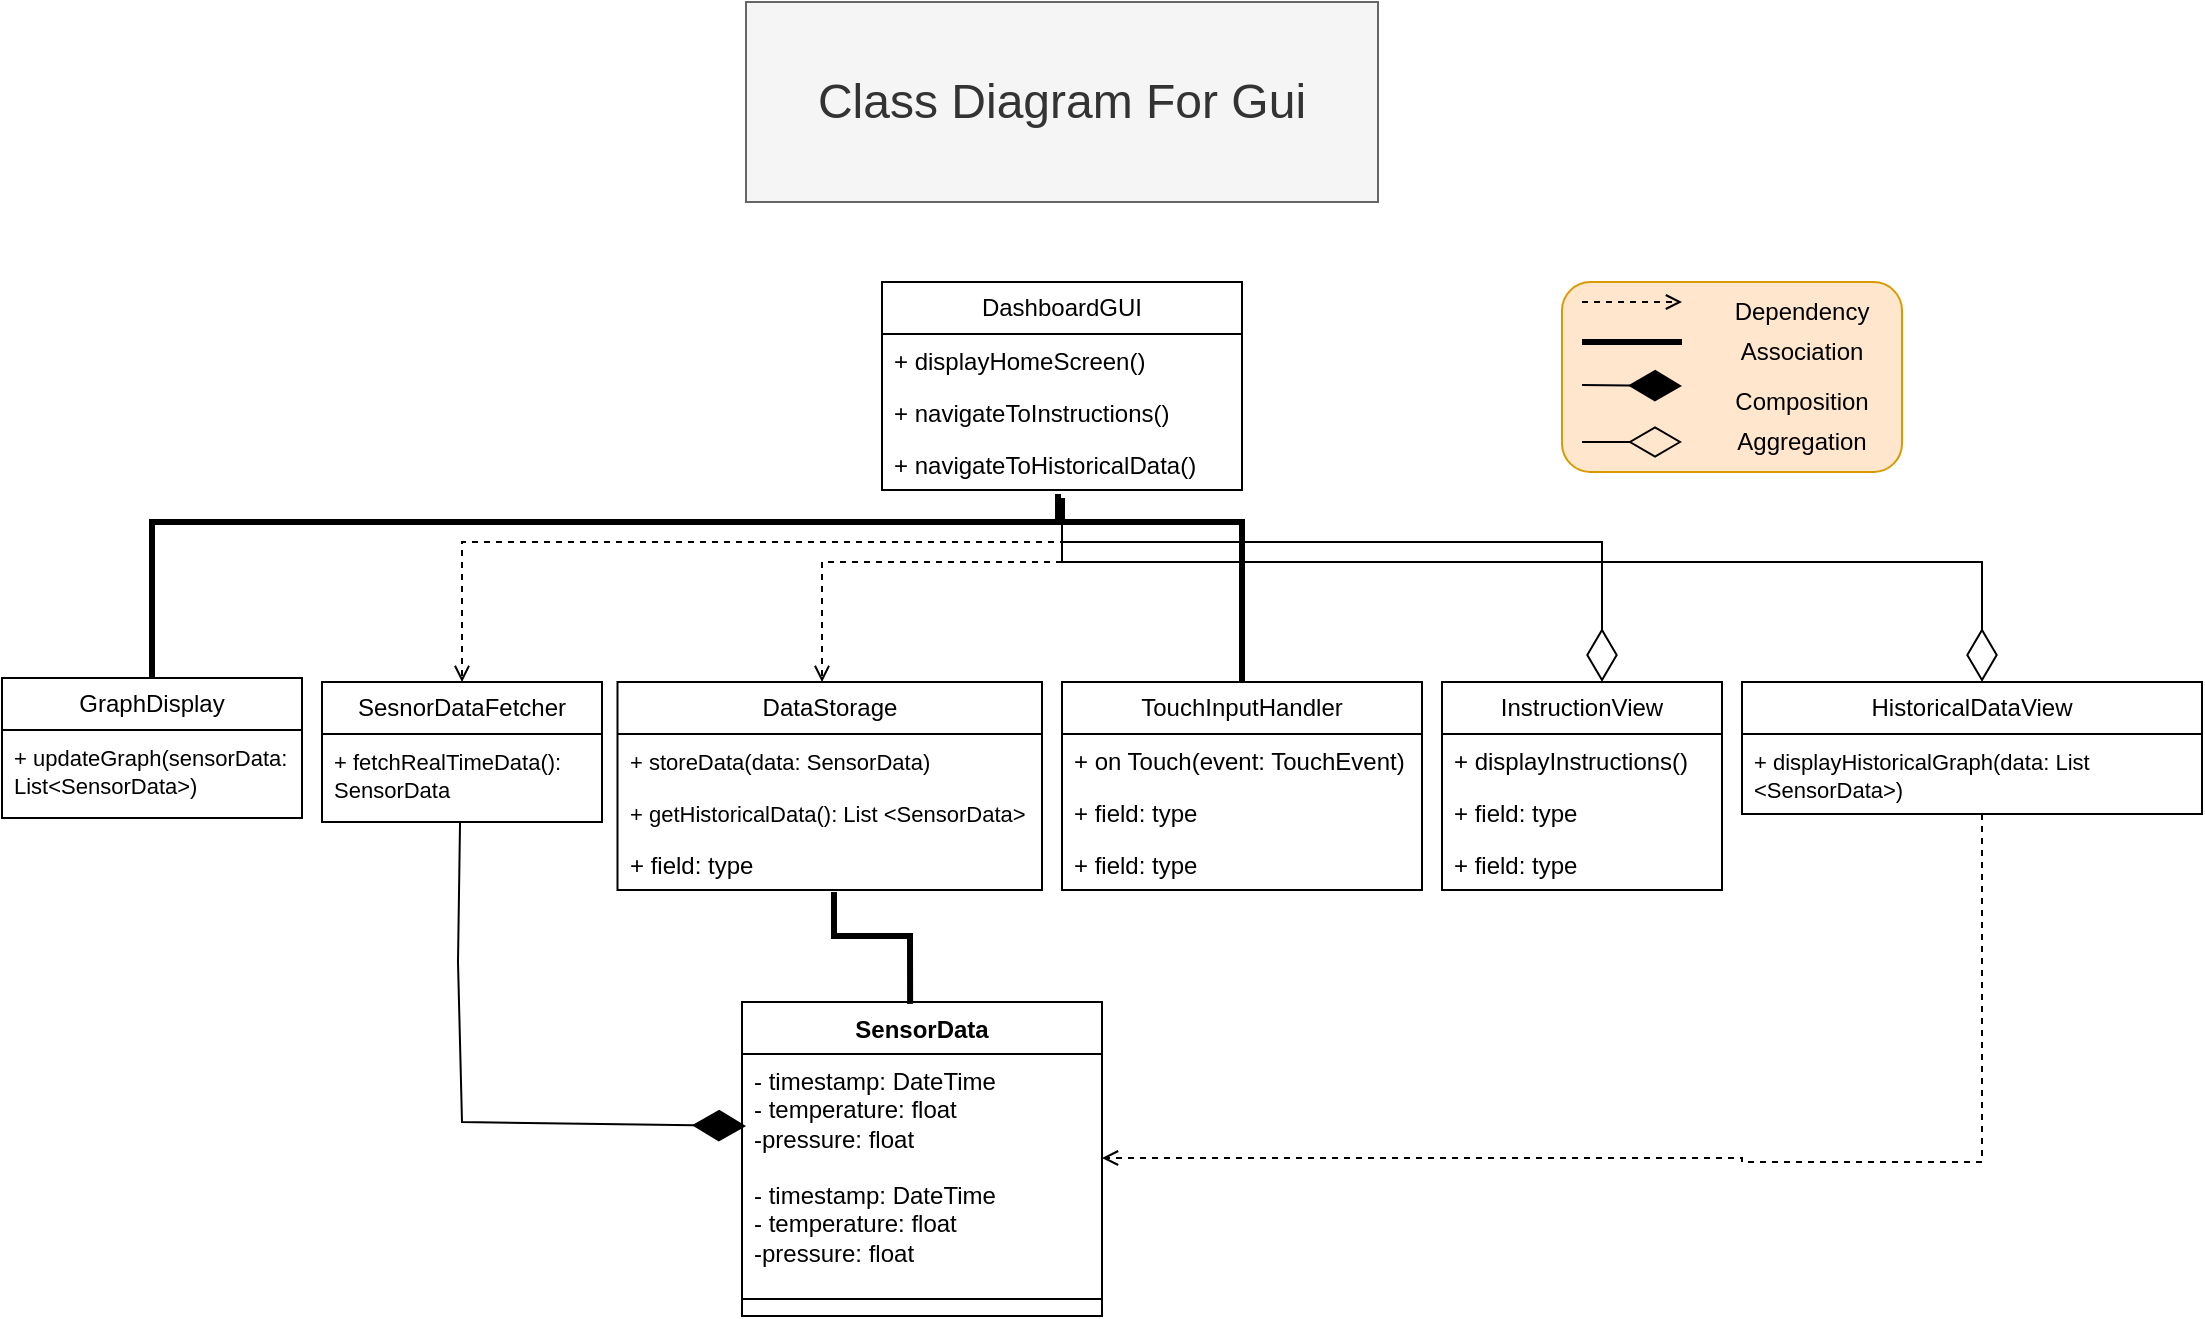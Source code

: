 <mxfile version="26.1.1">
  <diagram id="C5RBs43oDa-KdzZeNtuy" name="Page-1">
    <mxGraphModel dx="1591" dy="1966" grid="1" gridSize="10" guides="1" tooltips="1" connect="1" arrows="1" fold="1" page="1" pageScale="1" pageWidth="827" pageHeight="1169" math="0" shadow="0">
      <root>
        <mxCell id="WIyWlLk6GJQsqaUBKTNV-0" />
        <mxCell id="WIyWlLk6GJQsqaUBKTNV-1" parent="WIyWlLk6GJQsqaUBKTNV-0" />
        <mxCell id="6ocG9NJ-jlyUqpzAL-i4-5" value="DashboardGUI" style="swimlane;fontStyle=0;childLayout=stackLayout;horizontal=1;startSize=26;fillColor=none;horizontalStack=0;resizeParent=1;resizeParentMax=0;resizeLast=0;collapsible=1;marginBottom=0;whiteSpace=wrap;html=1;" vertex="1" parent="WIyWlLk6GJQsqaUBKTNV-1">
          <mxGeometry x="450" y="40" width="180" height="104" as="geometry" />
        </mxCell>
        <mxCell id="6ocG9NJ-jlyUqpzAL-i4-6" value="+ displayHomeScreen()" style="text;strokeColor=none;fillColor=none;align=left;verticalAlign=top;spacingLeft=4;spacingRight=4;overflow=hidden;rotatable=0;points=[[0,0.5],[1,0.5]];portConstraint=eastwest;whiteSpace=wrap;html=1;" vertex="1" parent="6ocG9NJ-jlyUqpzAL-i4-5">
          <mxGeometry y="26" width="180" height="26" as="geometry" />
        </mxCell>
        <mxCell id="6ocG9NJ-jlyUqpzAL-i4-7" value="+ navigateToInstructions()" style="text;strokeColor=none;fillColor=none;align=left;verticalAlign=top;spacingLeft=4;spacingRight=4;overflow=hidden;rotatable=0;points=[[0,0.5],[1,0.5]];portConstraint=eastwest;whiteSpace=wrap;html=1;" vertex="1" parent="6ocG9NJ-jlyUqpzAL-i4-5">
          <mxGeometry y="52" width="180" height="26" as="geometry" />
        </mxCell>
        <mxCell id="6ocG9NJ-jlyUqpzAL-i4-8" value="+ navigateToHistoricalData()" style="text;strokeColor=none;fillColor=none;align=left;verticalAlign=top;spacingLeft=4;spacingRight=4;overflow=hidden;rotatable=0;points=[[0,0.5],[1,0.5]];portConstraint=eastwest;whiteSpace=wrap;html=1;" vertex="1" parent="6ocG9NJ-jlyUqpzAL-i4-5">
          <mxGeometry y="78" width="180" height="26" as="geometry" />
        </mxCell>
        <mxCell id="6ocG9NJ-jlyUqpzAL-i4-9" value="GraphDisplay" style="swimlane;fontStyle=0;childLayout=stackLayout;horizontal=1;startSize=26;fillColor=none;horizontalStack=0;resizeParent=1;resizeParentMax=0;resizeLast=0;collapsible=1;marginBottom=0;whiteSpace=wrap;html=1;" vertex="1" parent="WIyWlLk6GJQsqaUBKTNV-1">
          <mxGeometry x="10" y="238" width="150" height="70" as="geometry" />
        </mxCell>
        <mxCell id="6ocG9NJ-jlyUqpzAL-i4-10" value="&lt;font style=&quot;font-size: 11px;&quot;&gt;+ updateGraph(sensorData: List&amp;lt;SensorData&amp;gt;)&lt;/font&gt;" style="text;strokeColor=none;fillColor=none;align=left;verticalAlign=top;spacingLeft=4;spacingRight=4;overflow=hidden;rotatable=0;points=[[0,0.5],[1,0.5]];portConstraint=eastwest;whiteSpace=wrap;html=1;" vertex="1" parent="6ocG9NJ-jlyUqpzAL-i4-9">
          <mxGeometry y="26" width="150" height="44" as="geometry" />
        </mxCell>
        <mxCell id="6ocG9NJ-jlyUqpzAL-i4-36" value="SesnorDataFetcher" style="swimlane;fontStyle=0;childLayout=stackLayout;horizontal=1;startSize=26;fillColor=none;horizontalStack=0;resizeParent=1;resizeParentMax=0;resizeLast=0;collapsible=1;marginBottom=0;whiteSpace=wrap;html=1;" vertex="1" parent="WIyWlLk6GJQsqaUBKTNV-1">
          <mxGeometry x="170" y="240" width="140" height="70" as="geometry" />
        </mxCell>
        <mxCell id="6ocG9NJ-jlyUqpzAL-i4-37" value="&lt;font style=&quot;font-size: 11px;&quot;&gt;+ fetchRealTimeData(): SensorData&lt;/font&gt;" style="text;strokeColor=none;fillColor=none;align=left;verticalAlign=top;spacingLeft=4;spacingRight=4;overflow=hidden;rotatable=0;points=[[0,0.5],[1,0.5]];portConstraint=eastwest;whiteSpace=wrap;html=1;" vertex="1" parent="6ocG9NJ-jlyUqpzAL-i4-36">
          <mxGeometry y="26" width="140" height="44" as="geometry" />
        </mxCell>
        <mxCell id="6ocG9NJ-jlyUqpzAL-i4-40" value="DataStorage" style="swimlane;fontStyle=0;childLayout=stackLayout;horizontal=1;startSize=26;fillColor=none;horizontalStack=0;resizeParent=1;resizeParentMax=0;resizeLast=0;collapsible=1;marginBottom=0;whiteSpace=wrap;html=1;" vertex="1" parent="WIyWlLk6GJQsqaUBKTNV-1">
          <mxGeometry x="317.75" y="240" width="212.25" height="104" as="geometry" />
        </mxCell>
        <mxCell id="6ocG9NJ-jlyUqpzAL-i4-41" value="&lt;font style=&quot;font-size: 11px;&quot;&gt;+ storeData(data: SensorData)&amp;nbsp;&lt;/font&gt;&lt;div&gt;&lt;br&gt;&lt;/div&gt;" style="text;strokeColor=none;fillColor=none;align=left;verticalAlign=top;spacingLeft=4;spacingRight=4;overflow=hidden;rotatable=0;points=[[0,0.5],[1,0.5]];portConstraint=eastwest;whiteSpace=wrap;html=1;" vertex="1" parent="6ocG9NJ-jlyUqpzAL-i4-40">
          <mxGeometry y="26" width="212.25" height="26" as="geometry" />
        </mxCell>
        <mxCell id="6ocG9NJ-jlyUqpzAL-i4-42" value="&lt;font style=&quot;font-size: 11px;&quot;&gt;+ getHistoricalData(): List &amp;lt;SensorData&amp;gt;&lt;/font&gt;" style="text;strokeColor=none;fillColor=none;align=left;verticalAlign=top;spacingLeft=4;spacingRight=4;overflow=hidden;rotatable=0;points=[[0,0.5],[1,0.5]];portConstraint=eastwest;whiteSpace=wrap;html=1;" vertex="1" parent="6ocG9NJ-jlyUqpzAL-i4-40">
          <mxGeometry y="52" width="212.25" height="26" as="geometry" />
        </mxCell>
        <mxCell id="6ocG9NJ-jlyUqpzAL-i4-43" value="+ field: type" style="text;strokeColor=none;fillColor=none;align=left;verticalAlign=top;spacingLeft=4;spacingRight=4;overflow=hidden;rotatable=0;points=[[0,0.5],[1,0.5]];portConstraint=eastwest;whiteSpace=wrap;html=1;" vertex="1" parent="6ocG9NJ-jlyUqpzAL-i4-40">
          <mxGeometry y="78" width="212.25" height="26" as="geometry" />
        </mxCell>
        <mxCell id="6ocG9NJ-jlyUqpzAL-i4-44" value="HistoricalDataView" style="swimlane;fontStyle=0;childLayout=stackLayout;horizontal=1;startSize=26;fillColor=none;horizontalStack=0;resizeParent=1;resizeParentMax=0;resizeLast=0;collapsible=1;marginBottom=0;whiteSpace=wrap;html=1;" vertex="1" parent="WIyWlLk6GJQsqaUBKTNV-1">
          <mxGeometry x="880" y="240" width="230" height="66" as="geometry" />
        </mxCell>
        <mxCell id="6ocG9NJ-jlyUqpzAL-i4-45" value="&lt;div&gt;&lt;span style=&quot;font-size: 11px; background-color: transparent; color: light-dark(rgb(0, 0, 0), rgb(255, 255, 255));&quot;&gt;+ displayHistoricalGraph(data: List &amp;lt;SensorData&amp;gt;)&lt;/span&gt;&lt;/div&gt;&lt;div&gt;&lt;font style=&quot;font-size: 11px;&quot;&gt;&lt;br&gt;&lt;/font&gt;&lt;/div&gt;&lt;div&gt;&lt;font style=&quot;font-size: 11px;&quot;&gt;&lt;br&gt;&lt;/font&gt;&lt;/div&gt;&lt;div&gt;&lt;font style=&quot;font-size: 11px;&quot;&gt;&lt;br&gt;&lt;/font&gt;&lt;/div&gt;" style="text;strokeColor=none;fillColor=none;align=left;verticalAlign=top;spacingLeft=4;spacingRight=4;overflow=hidden;rotatable=0;points=[[0,0.5],[1,0.5]];portConstraint=eastwest;whiteSpace=wrap;html=1;" vertex="1" parent="6ocG9NJ-jlyUqpzAL-i4-44">
          <mxGeometry y="26" width="230" height="40" as="geometry" />
        </mxCell>
        <mxCell id="6ocG9NJ-jlyUqpzAL-i4-48" value="TouchInputHandler" style="swimlane;fontStyle=0;childLayout=stackLayout;horizontal=1;startSize=26;fillColor=none;horizontalStack=0;resizeParent=1;resizeParentMax=0;resizeLast=0;collapsible=1;marginBottom=0;whiteSpace=wrap;html=1;" vertex="1" parent="WIyWlLk6GJQsqaUBKTNV-1">
          <mxGeometry x="540" y="240" width="180" height="104" as="geometry" />
        </mxCell>
        <mxCell id="6ocG9NJ-jlyUqpzAL-i4-49" value="+ on Touch(event: TouchEvent)" style="text;strokeColor=none;fillColor=none;align=left;verticalAlign=top;spacingLeft=4;spacingRight=4;overflow=hidden;rotatable=0;points=[[0,0.5],[1,0.5]];portConstraint=eastwest;whiteSpace=wrap;html=1;" vertex="1" parent="6ocG9NJ-jlyUqpzAL-i4-48">
          <mxGeometry y="26" width="180" height="26" as="geometry" />
        </mxCell>
        <mxCell id="6ocG9NJ-jlyUqpzAL-i4-50" value="+ field: type" style="text;strokeColor=none;fillColor=none;align=left;verticalAlign=top;spacingLeft=4;spacingRight=4;overflow=hidden;rotatable=0;points=[[0,0.5],[1,0.5]];portConstraint=eastwest;whiteSpace=wrap;html=1;" vertex="1" parent="6ocG9NJ-jlyUqpzAL-i4-48">
          <mxGeometry y="52" width="180" height="26" as="geometry" />
        </mxCell>
        <mxCell id="6ocG9NJ-jlyUqpzAL-i4-51" value="+ field: type" style="text;strokeColor=none;fillColor=none;align=left;verticalAlign=top;spacingLeft=4;spacingRight=4;overflow=hidden;rotatable=0;points=[[0,0.5],[1,0.5]];portConstraint=eastwest;whiteSpace=wrap;html=1;" vertex="1" parent="6ocG9NJ-jlyUqpzAL-i4-48">
          <mxGeometry y="78" width="180" height="26" as="geometry" />
        </mxCell>
        <mxCell id="6ocG9NJ-jlyUqpzAL-i4-52" value="InstructionView" style="swimlane;fontStyle=0;childLayout=stackLayout;horizontal=1;startSize=26;fillColor=none;horizontalStack=0;resizeParent=1;resizeParentMax=0;resizeLast=0;collapsible=1;marginBottom=0;whiteSpace=wrap;html=1;" vertex="1" parent="WIyWlLk6GJQsqaUBKTNV-1">
          <mxGeometry x="730" y="240" width="140" height="104" as="geometry" />
        </mxCell>
        <mxCell id="6ocG9NJ-jlyUqpzAL-i4-53" value="+ displayInstructions()" style="text;strokeColor=none;fillColor=none;align=left;verticalAlign=top;spacingLeft=4;spacingRight=4;overflow=hidden;rotatable=0;points=[[0,0.5],[1,0.5]];portConstraint=eastwest;whiteSpace=wrap;html=1;" vertex="1" parent="6ocG9NJ-jlyUqpzAL-i4-52">
          <mxGeometry y="26" width="140" height="26" as="geometry" />
        </mxCell>
        <mxCell id="6ocG9NJ-jlyUqpzAL-i4-54" value="+ field: type" style="text;strokeColor=none;fillColor=none;align=left;verticalAlign=top;spacingLeft=4;spacingRight=4;overflow=hidden;rotatable=0;points=[[0,0.5],[1,0.5]];portConstraint=eastwest;whiteSpace=wrap;html=1;" vertex="1" parent="6ocG9NJ-jlyUqpzAL-i4-52">
          <mxGeometry y="52" width="140" height="26" as="geometry" />
        </mxCell>
        <mxCell id="6ocG9NJ-jlyUqpzAL-i4-55" value="+ field: type" style="text;strokeColor=none;fillColor=none;align=left;verticalAlign=top;spacingLeft=4;spacingRight=4;overflow=hidden;rotatable=0;points=[[0,0.5],[1,0.5]];portConstraint=eastwest;whiteSpace=wrap;html=1;" vertex="1" parent="6ocG9NJ-jlyUqpzAL-i4-52">
          <mxGeometry y="78" width="140" height="26" as="geometry" />
        </mxCell>
        <mxCell id="6ocG9NJ-jlyUqpzAL-i4-57" value="SensorData" style="swimlane;fontStyle=1;align=center;verticalAlign=top;childLayout=stackLayout;horizontal=1;startSize=26;horizontalStack=0;resizeParent=1;resizeParentMax=0;resizeLast=0;collapsible=1;marginBottom=0;whiteSpace=wrap;html=1;" vertex="1" parent="WIyWlLk6GJQsqaUBKTNV-1">
          <mxGeometry x="380" y="400" width="180" height="157" as="geometry" />
        </mxCell>
        <mxCell id="6ocG9NJ-jlyUqpzAL-i4-77" value="- timestamp: DateTime&lt;div&gt;- temperature: float&amp;nbsp;&lt;/div&gt;&lt;div&gt;-pressure: float&lt;/div&gt;" style="text;strokeColor=none;fillColor=none;align=left;verticalAlign=top;spacingLeft=4;spacingRight=4;overflow=hidden;rotatable=0;points=[[0,0.5],[1,0.5]];portConstraint=eastwest;whiteSpace=wrap;html=1;" vertex="1" parent="6ocG9NJ-jlyUqpzAL-i4-57">
          <mxGeometry y="26" width="180" height="57" as="geometry" />
        </mxCell>
        <mxCell id="6ocG9NJ-jlyUqpzAL-i4-58" value="- timestamp: DateTime&lt;div&gt;- temperature: float&amp;nbsp;&lt;/div&gt;&lt;div&gt;-pressure: float&lt;/div&gt;" style="text;strokeColor=none;fillColor=none;align=left;verticalAlign=top;spacingLeft=4;spacingRight=4;overflow=hidden;rotatable=0;points=[[0,0.5],[1,0.5]];portConstraint=eastwest;whiteSpace=wrap;html=1;" vertex="1" parent="6ocG9NJ-jlyUqpzAL-i4-57">
          <mxGeometry y="83" width="180" height="57" as="geometry" />
        </mxCell>
        <mxCell id="6ocG9NJ-jlyUqpzAL-i4-59" value="" style="line;strokeWidth=1;fillColor=none;align=left;verticalAlign=middle;spacingTop=-1;spacingLeft=3;spacingRight=3;rotatable=0;labelPosition=right;points=[];portConstraint=eastwest;strokeColor=inherit;" vertex="1" parent="6ocG9NJ-jlyUqpzAL-i4-57">
          <mxGeometry y="140" width="180" height="17" as="geometry" />
        </mxCell>
        <mxCell id="6ocG9NJ-jlyUqpzAL-i4-68" value="" style="endArrow=none;startArrow=none;endFill=0;startFill=0;endSize=8;html=1;verticalAlign=bottom;labelBackgroundColor=none;strokeWidth=3;rounded=0;exitX=0.5;exitY=0;exitDx=0;exitDy=0;entryX=0.489;entryY=1.077;entryDx=0;entryDy=0;entryPerimeter=0;" edge="1" parent="WIyWlLk6GJQsqaUBKTNV-1" source="6ocG9NJ-jlyUqpzAL-i4-9" target="6ocG9NJ-jlyUqpzAL-i4-8">
          <mxGeometry width="160" relative="1" as="geometry">
            <mxPoint x="270" y="170" as="sourcePoint" />
            <mxPoint x="520" y="160" as="targetPoint" />
            <Array as="points">
              <mxPoint x="85" y="160" />
              <mxPoint x="400" y="160" />
              <mxPoint x="538" y="160" />
            </Array>
          </mxGeometry>
        </mxCell>
        <mxCell id="6ocG9NJ-jlyUqpzAL-i4-71" value="" style="html=1;labelBackgroundColor=#ffffff;jettySize=auto;orthogonalLoop=1;fontSize=14;rounded=0;jumpStyle=gap;edgeStyle=orthogonalEdgeStyle;startArrow=none;endArrow=open;dashed=1;strokeWidth=1;entryX=0.5;entryY=0;entryDx=0;entryDy=0;" edge="1" parent="WIyWlLk6GJQsqaUBKTNV-1" target="6ocG9NJ-jlyUqpzAL-i4-36">
          <mxGeometry width="48" height="48" relative="1" as="geometry">
            <mxPoint x="540" y="150" as="sourcePoint" />
            <mxPoint x="230" y="210" as="targetPoint" />
            <Array as="points">
              <mxPoint x="540" y="170" />
              <mxPoint x="240" y="170" />
            </Array>
          </mxGeometry>
        </mxCell>
        <mxCell id="6ocG9NJ-jlyUqpzAL-i4-72" value="" style="html=1;labelBackgroundColor=#ffffff;jettySize=auto;orthogonalLoop=1;fontSize=14;rounded=0;jumpStyle=gap;edgeStyle=orthogonalEdgeStyle;startArrow=none;endArrow=open;dashed=1;strokeWidth=1;entryX=0.5;entryY=0;entryDx=0;entryDy=0;" edge="1" parent="WIyWlLk6GJQsqaUBKTNV-1">
          <mxGeometry width="48" height="48" relative="1" as="geometry">
            <mxPoint x="540" y="150" as="sourcePoint" />
            <mxPoint x="420" y="240" as="targetPoint" />
            <Array as="points">
              <mxPoint x="540" y="180" />
              <mxPoint x="420" y="180" />
            </Array>
          </mxGeometry>
        </mxCell>
        <mxCell id="6ocG9NJ-jlyUqpzAL-i4-73" value="" style="endArrow=none;startArrow=none;endFill=0;startFill=0;endSize=8;html=1;verticalAlign=bottom;labelBackgroundColor=none;strokeWidth=3;rounded=0;exitX=0.5;exitY=0;exitDx=0;exitDy=0;" edge="1" parent="WIyWlLk6GJQsqaUBKTNV-1">
          <mxGeometry width="160" relative="1" as="geometry">
            <mxPoint x="630" y="240" as="sourcePoint" />
            <mxPoint x="540" y="148" as="targetPoint" />
            <Array as="points">
              <mxPoint x="630" y="160" />
              <mxPoint x="540" y="160" />
            </Array>
          </mxGeometry>
        </mxCell>
        <mxCell id="6ocG9NJ-jlyUqpzAL-i4-74" value="" style="endArrow=diamondThin;endFill=0;endSize=24;html=1;rounded=0;" edge="1" parent="WIyWlLk6GJQsqaUBKTNV-1">
          <mxGeometry width="160" relative="1" as="geometry">
            <mxPoint x="540" y="150" as="sourcePoint" />
            <mxPoint x="810" y="240" as="targetPoint" />
            <Array as="points">
              <mxPoint x="540" y="170" />
              <mxPoint x="810" y="170" />
            </Array>
          </mxGeometry>
        </mxCell>
        <mxCell id="6ocG9NJ-jlyUqpzAL-i4-75" value="" style="endArrow=diamondThin;endFill=0;endSize=24;html=1;rounded=0;" edge="1" parent="WIyWlLk6GJQsqaUBKTNV-1">
          <mxGeometry width="160" relative="1" as="geometry">
            <mxPoint x="540" y="150" as="sourcePoint" />
            <mxPoint x="1000" y="240" as="targetPoint" />
            <Array as="points">
              <mxPoint x="540" y="180" />
              <mxPoint x="870" y="180" />
              <mxPoint x="1000" y="180" />
            </Array>
          </mxGeometry>
        </mxCell>
        <mxCell id="6ocG9NJ-jlyUqpzAL-i4-76" value="" style="endArrow=diamondThin;endFill=1;endSize=24;html=1;rounded=0;exitX=0.493;exitY=1;exitDx=0;exitDy=0;exitPerimeter=0;entryX=0.011;entryY=0.632;entryDx=0;entryDy=0;entryPerimeter=0;" edge="1" parent="WIyWlLk6GJQsqaUBKTNV-1" source="6ocG9NJ-jlyUqpzAL-i4-37" target="6ocG9NJ-jlyUqpzAL-i4-77">
          <mxGeometry width="160" relative="1" as="geometry">
            <mxPoint x="230" y="340" as="sourcePoint" />
            <mxPoint x="370" y="460" as="targetPoint" />
            <Array as="points">
              <mxPoint x="238" y="380" />
              <mxPoint x="240" y="460" />
            </Array>
          </mxGeometry>
        </mxCell>
        <mxCell id="6ocG9NJ-jlyUqpzAL-i4-78" value="" style="endArrow=none;startArrow=none;endFill=0;startFill=0;endSize=8;html=1;verticalAlign=bottom;labelBackgroundColor=none;strokeWidth=3;rounded=0;entryX=0.467;entryY=0.006;entryDx=0;entryDy=0;exitX=0.51;exitY=1.154;exitDx=0;exitDy=0;exitPerimeter=0;entryPerimeter=0;" edge="1" parent="WIyWlLk6GJQsqaUBKTNV-1" target="6ocG9NJ-jlyUqpzAL-i4-57">
          <mxGeometry width="160" relative="1" as="geometry">
            <mxPoint x="425.997" y="345.014" as="sourcePoint" />
            <mxPoint x="261" y="310.002" as="targetPoint" />
            <Array as="points">
              <mxPoint x="426" y="367.01" />
              <mxPoint x="464" y="367" />
            </Array>
          </mxGeometry>
        </mxCell>
        <mxCell id="6ocG9NJ-jlyUqpzAL-i4-79" value="" style="html=1;labelBackgroundColor=#ffffff;jettySize=auto;orthogonalLoop=1;fontSize=14;rounded=0;jumpStyle=gap;edgeStyle=orthogonalEdgeStyle;startArrow=none;endArrow=open;dashed=1;strokeWidth=1;" edge="1" parent="WIyWlLk6GJQsqaUBKTNV-1">
          <mxGeometry width="48" height="48" relative="1" as="geometry">
            <mxPoint x="1000" y="306" as="sourcePoint" />
            <mxPoint x="560" y="478" as="targetPoint" />
            <Array as="points">
              <mxPoint x="1000" y="480" />
              <mxPoint x="880" y="480" />
              <mxPoint x="880" y="478" />
            </Array>
          </mxGeometry>
        </mxCell>
        <mxCell id="6ocG9NJ-jlyUqpzAL-i4-80" value="" style="rounded=1;whiteSpace=wrap;html=1;fillColor=#ffe6cc;strokeColor=#d79b00;" vertex="1" parent="WIyWlLk6GJQsqaUBKTNV-1">
          <mxGeometry x="790" y="40" width="170" height="95" as="geometry" />
        </mxCell>
        <mxCell id="6ocG9NJ-jlyUqpzAL-i4-82" value="" style="html=1;labelBackgroundColor=#ffffff;jettySize=auto;orthogonalLoop=1;fontSize=14;rounded=0;jumpStyle=gap;edgeStyle=orthogonalEdgeStyle;startArrow=none;endArrow=open;dashed=1;strokeWidth=1;" edge="1" parent="WIyWlLk6GJQsqaUBKTNV-1">
          <mxGeometry width="48" height="48" relative="1" as="geometry">
            <mxPoint x="800" y="50" as="sourcePoint" />
            <mxPoint x="850" y="50" as="targetPoint" />
          </mxGeometry>
        </mxCell>
        <mxCell id="6ocG9NJ-jlyUqpzAL-i4-83" value="" style="endArrow=none;startArrow=none;endFill=0;startFill=0;endSize=8;html=1;verticalAlign=bottom;labelBackgroundColor=none;strokeWidth=3;rounded=0;" edge="1" parent="WIyWlLk6GJQsqaUBKTNV-1">
          <mxGeometry width="160" relative="1" as="geometry">
            <mxPoint x="800" y="70" as="sourcePoint" />
            <mxPoint x="850" y="70" as="targetPoint" />
          </mxGeometry>
        </mxCell>
        <mxCell id="6ocG9NJ-jlyUqpzAL-i4-84" value="" style="endArrow=diamondThin;endFill=0;endSize=24;html=1;rounded=0;" edge="1" parent="WIyWlLk6GJQsqaUBKTNV-1">
          <mxGeometry width="160" relative="1" as="geometry">
            <mxPoint x="800" y="120" as="sourcePoint" />
            <mxPoint x="850" y="120" as="targetPoint" />
          </mxGeometry>
        </mxCell>
        <mxCell id="6ocG9NJ-jlyUqpzAL-i4-85" value="" style="endArrow=diamondThin;endFill=1;endSize=24;html=1;rounded=0;" edge="1" parent="WIyWlLk6GJQsqaUBKTNV-1">
          <mxGeometry width="160" relative="1" as="geometry">
            <mxPoint x="800" y="91.5" as="sourcePoint" />
            <mxPoint x="850" y="92" as="targetPoint" />
          </mxGeometry>
        </mxCell>
        <mxCell id="6ocG9NJ-jlyUqpzAL-i4-87" value="Dependency" style="text;html=1;align=center;verticalAlign=middle;whiteSpace=wrap;rounded=0;" vertex="1" parent="WIyWlLk6GJQsqaUBKTNV-1">
          <mxGeometry x="880" y="40" width="60" height="30" as="geometry" />
        </mxCell>
        <mxCell id="6ocG9NJ-jlyUqpzAL-i4-88" value="Association" style="text;html=1;align=center;verticalAlign=middle;whiteSpace=wrap;rounded=0;" vertex="1" parent="WIyWlLk6GJQsqaUBKTNV-1">
          <mxGeometry x="880" y="60" width="60" height="30" as="geometry" />
        </mxCell>
        <mxCell id="6ocG9NJ-jlyUqpzAL-i4-89" value="Composition" style="text;html=1;align=center;verticalAlign=middle;whiteSpace=wrap;rounded=0;" vertex="1" parent="WIyWlLk6GJQsqaUBKTNV-1">
          <mxGeometry x="880" y="90" width="60" height="20" as="geometry" />
        </mxCell>
        <mxCell id="6ocG9NJ-jlyUqpzAL-i4-90" value="Aggregation" style="text;html=1;align=center;verticalAlign=middle;whiteSpace=wrap;rounded=0;" vertex="1" parent="WIyWlLk6GJQsqaUBKTNV-1">
          <mxGeometry x="880" y="105" width="60" height="30" as="geometry" />
        </mxCell>
        <mxCell id="6ocG9NJ-jlyUqpzAL-i4-93" value="&lt;font style=&quot;font-size: 24px;&quot;&gt;Class Diagram For Gui&lt;/font&gt;" style="text;html=1;align=center;verticalAlign=middle;whiteSpace=wrap;rounded=0;fillColor=#f5f5f5;fontColor=#333333;strokeColor=#666666;" vertex="1" parent="WIyWlLk6GJQsqaUBKTNV-1">
          <mxGeometry x="382" y="-100" width="316" height="100" as="geometry" />
        </mxCell>
      </root>
    </mxGraphModel>
  </diagram>
</mxfile>

